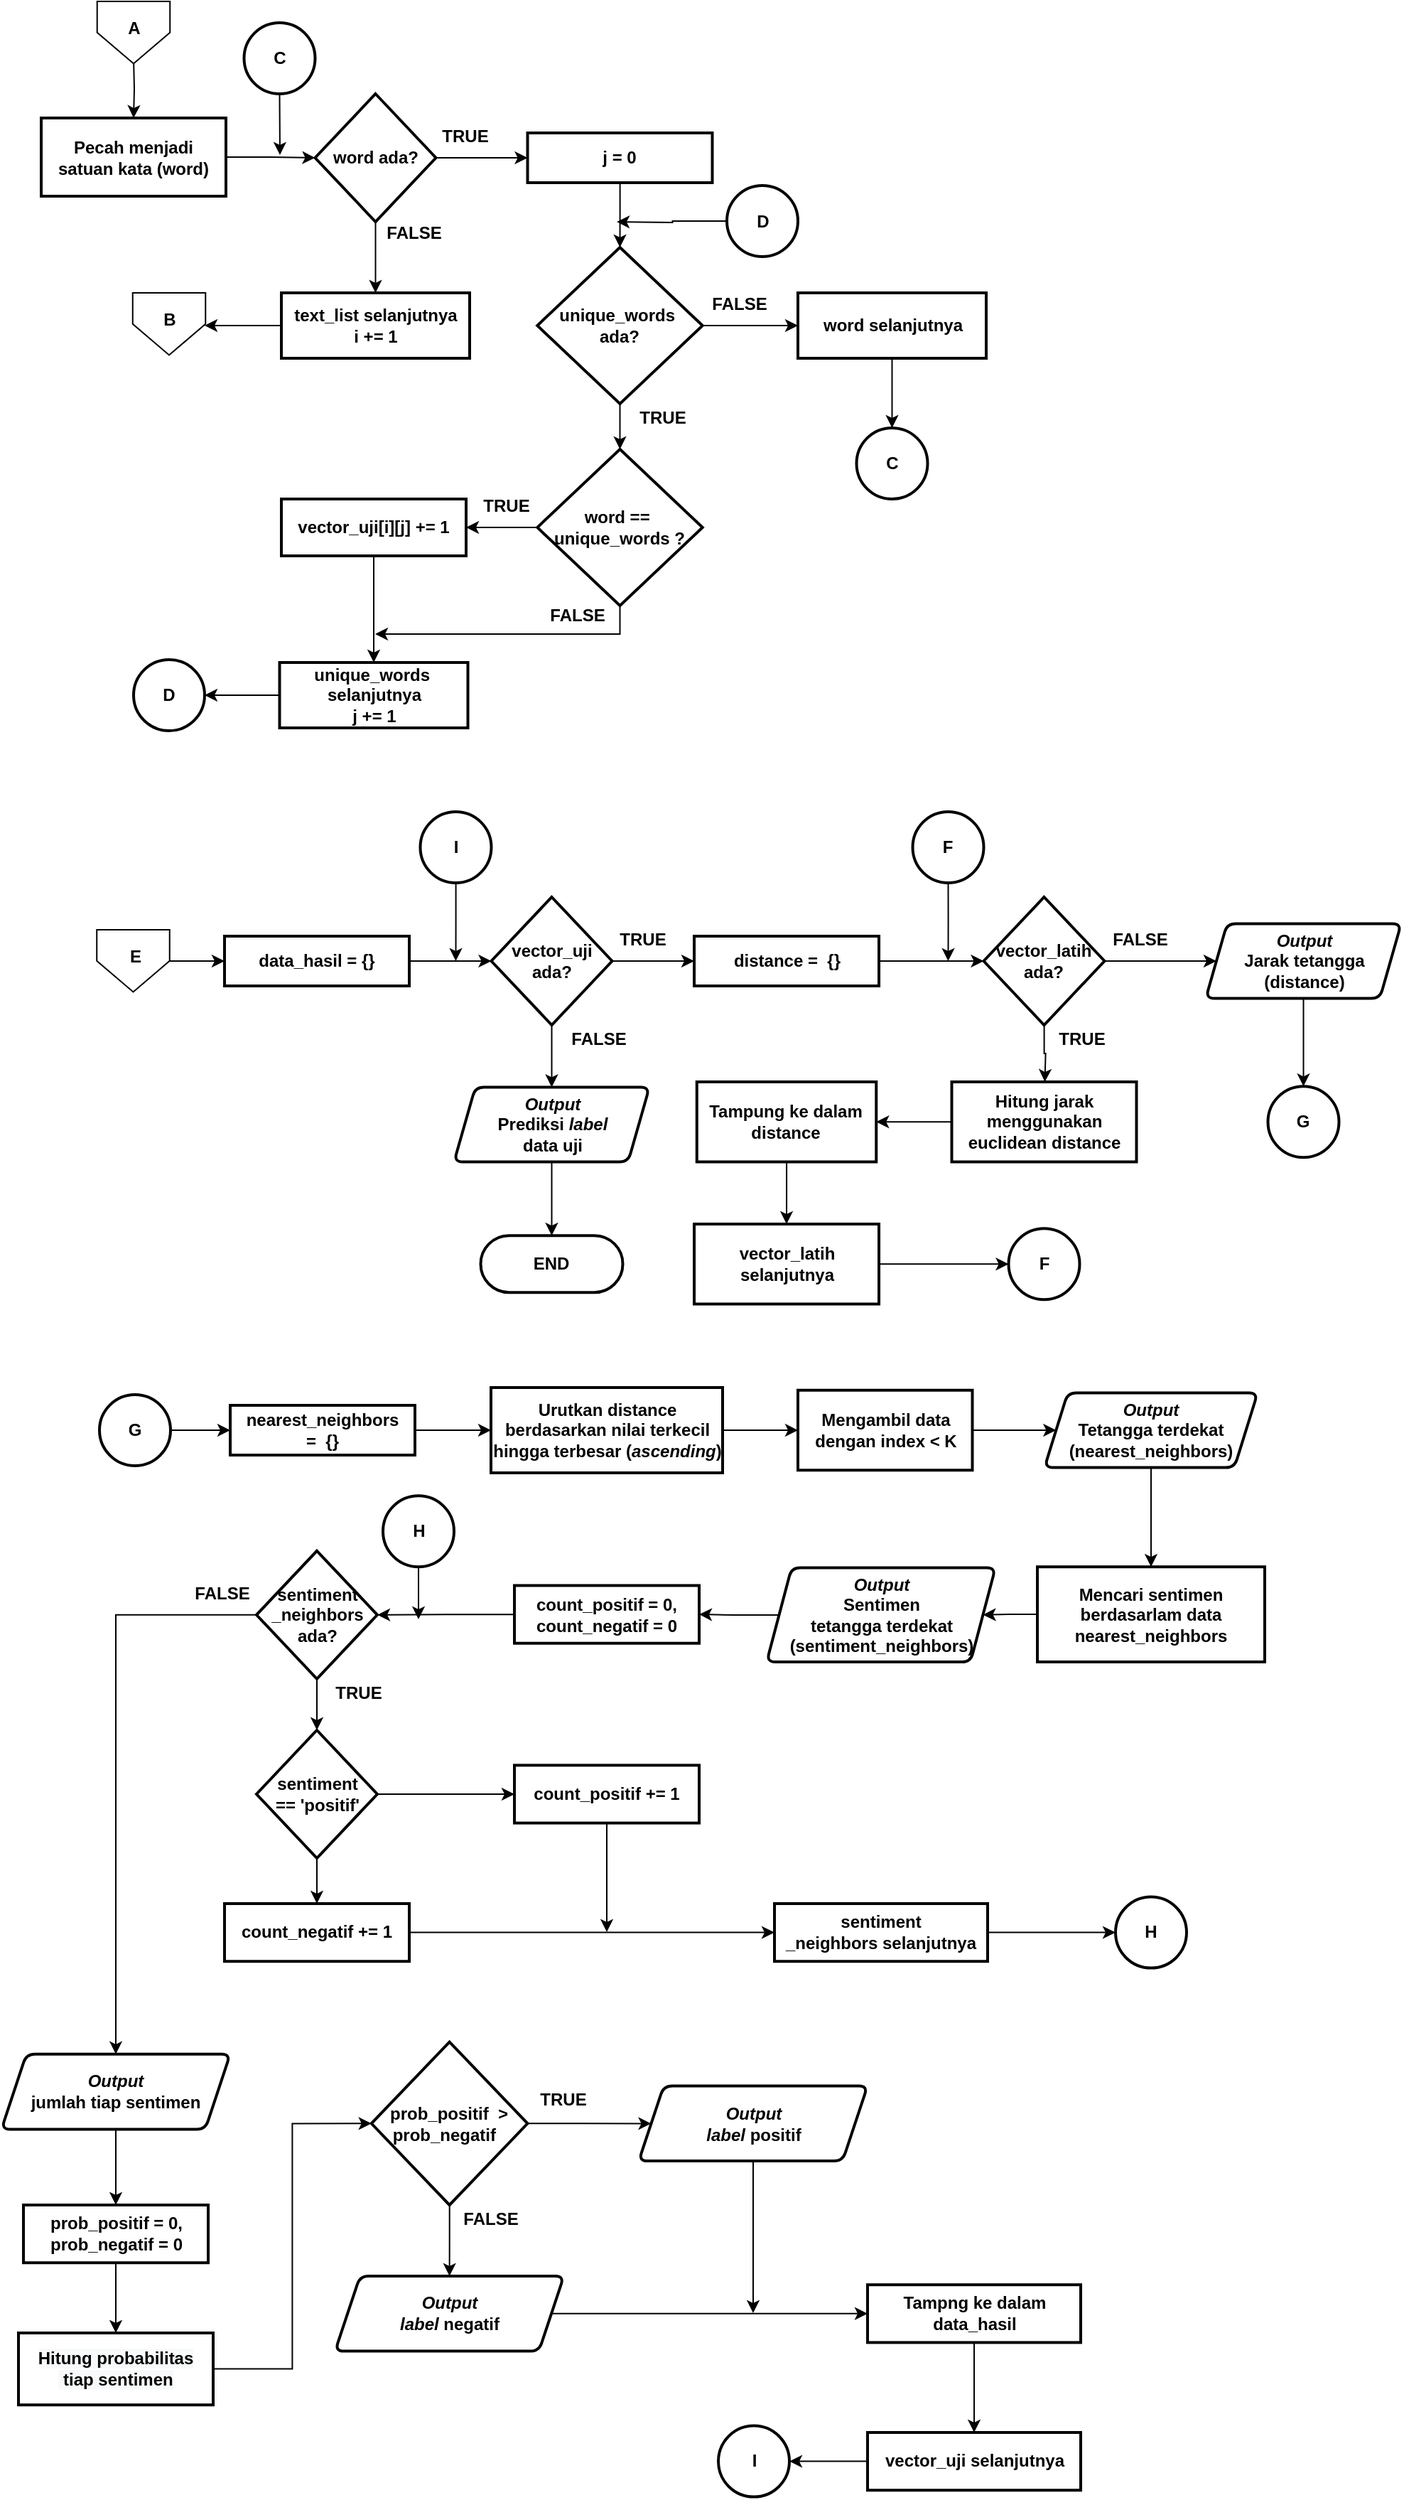<mxfile version="14.2.4" type="device"><diagram id="69oSUe1p_X5P3evOlQN-" name="Page-1"><mxGraphModel dx="1736" dy="850" grid="1" gridSize="10" guides="1" tooltips="1" connect="1" arrows="1" fold="1" page="1" pageScale="1" pageWidth="827" pageHeight="1169" math="0" shadow="0"><root><mxCell id="0"/><mxCell id="1" parent="0"/><mxCell id="b_2xHL0PTM65hNa142UU-18" style="edgeStyle=orthogonalEdgeStyle;rounded=0;orthogonalLoop=1;jettySize=auto;html=1;entryX=0;entryY=0.5;entryDx=0;entryDy=0;entryPerimeter=0;" edge="1" parent="1" source="b_2xHL0PTM65hNa142UU-19" target="b_2xHL0PTM65hNa142UU-22"><mxGeometry relative="1" as="geometry"/></mxCell><mxCell id="b_2xHL0PTM65hNa142UU-19" value="&lt;b&gt;Pecah menjadi &lt;br&gt;satuan kata (word)&lt;/b&gt;" style="rounded=1;whiteSpace=wrap;html=1;absoluteArcSize=1;arcSize=0;strokeWidth=2;" vertex="1" parent="1"><mxGeometry x="54" y="512" width="130" height="55" as="geometry"/></mxCell><mxCell id="b_2xHL0PTM65hNa142UU-20" style="edgeStyle=orthogonalEdgeStyle;rounded=0;orthogonalLoop=1;jettySize=auto;html=1;entryX=0.5;entryY=0;entryDx=0;entryDy=0;" edge="1" parent="1" source="b_2xHL0PTM65hNa142UU-22" target="b_2xHL0PTM65hNa142UU-36"><mxGeometry relative="1" as="geometry"/></mxCell><mxCell id="b_2xHL0PTM65hNa142UU-21" style="edgeStyle=orthogonalEdgeStyle;rounded=0;orthogonalLoop=1;jettySize=auto;html=1;entryX=0;entryY=0.5;entryDx=0;entryDy=0;" edge="1" parent="1" source="b_2xHL0PTM65hNa142UU-22" target="b_2xHL0PTM65hNa142UU-32"><mxGeometry relative="1" as="geometry"/></mxCell><mxCell id="b_2xHL0PTM65hNa142UU-22" value="word ada?" style="strokeWidth=2;html=1;shape=mxgraph.flowchart.decision;whiteSpace=wrap;fontStyle=1" vertex="1" parent="1"><mxGeometry x="246.75" y="495" width="85" height="90" as="geometry"/></mxCell><mxCell id="b_2xHL0PTM65hNa142UU-23" style="edgeStyle=orthogonalEdgeStyle;rounded=0;orthogonalLoop=1;jettySize=auto;html=1;entryX=0.5;entryY=0;entryDx=0;entryDy=0;entryPerimeter=0;" edge="1" parent="1" source="b_2xHL0PTM65hNa142UU-25" target="b_2xHL0PTM65hNa142UU-28"><mxGeometry relative="1" as="geometry"/></mxCell><mxCell id="b_2xHL0PTM65hNa142UU-24" style="edgeStyle=orthogonalEdgeStyle;rounded=0;orthogonalLoop=1;jettySize=auto;html=1;entryX=0;entryY=0.5;entryDx=0;entryDy=0;" edge="1" parent="1" source="b_2xHL0PTM65hNa142UU-25" target="b_2xHL0PTM65hNa142UU-41"><mxGeometry relative="1" as="geometry"/></mxCell><mxCell id="b_2xHL0PTM65hNa142UU-25" value="&lt;b&gt;unique_words&amp;nbsp;&lt;br&gt;&lt;/b&gt;ada?" style="strokeWidth=2;html=1;shape=mxgraph.flowchart.decision;whiteSpace=wrap;fontStyle=1" vertex="1" parent="1"><mxGeometry x="403.12" y="602.99" width="116.25" height="110.01" as="geometry"/></mxCell><mxCell id="b_2xHL0PTM65hNa142UU-26" style="edgeStyle=orthogonalEdgeStyle;rounded=0;orthogonalLoop=1;jettySize=auto;html=1;entryX=1;entryY=0.5;entryDx=0;entryDy=0;" edge="1" parent="1" source="b_2xHL0PTM65hNa142UU-28" target="b_2xHL0PTM65hNa142UU-30"><mxGeometry relative="1" as="geometry"><mxPoint x="356.5" y="800" as="targetPoint"/></mxGeometry></mxCell><mxCell id="b_2xHL0PTM65hNa142UU-27" style="edgeStyle=orthogonalEdgeStyle;rounded=0;orthogonalLoop=1;jettySize=auto;html=1;" edge="1" parent="1" source="b_2xHL0PTM65hNa142UU-28"><mxGeometry relative="1" as="geometry"><mxPoint x="289" y="875" as="targetPoint"/><Array as="points"><mxPoint x="461" y="875"/><mxPoint x="289" y="875"/></Array></mxGeometry></mxCell><mxCell id="b_2xHL0PTM65hNa142UU-28" value="word ==&amp;nbsp;&lt;br&gt;&lt;b&gt;unique_words ?&lt;/b&gt;" style="strokeWidth=2;html=1;shape=mxgraph.flowchart.decision;whiteSpace=wrap;fontStyle=1" vertex="1" parent="1"><mxGeometry x="403.13" y="745" width="116.25" height="110" as="geometry"/></mxCell><mxCell id="b_2xHL0PTM65hNa142UU-29" style="edgeStyle=orthogonalEdgeStyle;rounded=0;orthogonalLoop=1;jettySize=auto;html=1;entryX=0.5;entryY=0;entryDx=0;entryDy=0;" edge="1" parent="1" source="b_2xHL0PTM65hNa142UU-30" target="b_2xHL0PTM65hNa142UU-47"><mxGeometry relative="1" as="geometry"/></mxCell><mxCell id="b_2xHL0PTM65hNa142UU-30" value="&lt;span style=&quot;font-weight: 700&quot;&gt;vector_uji&lt;/span&gt;&lt;span style=&quot;font-size: 12px&quot;&gt;&lt;b&gt;[i][j] += 1&lt;/b&gt;&lt;/span&gt;" style="rounded=1;whiteSpace=wrap;html=1;absoluteArcSize=1;arcSize=0;strokeWidth=2;" vertex="1" parent="1"><mxGeometry x="223" y="780" width="130" height="39.99" as="geometry"/></mxCell><mxCell id="b_2xHL0PTM65hNa142UU-31" style="edgeStyle=orthogonalEdgeStyle;rounded=0;orthogonalLoop=1;jettySize=auto;html=1;entryX=0.5;entryY=0;entryDx=0;entryDy=0;entryPerimeter=0;" edge="1" parent="1" source="b_2xHL0PTM65hNa142UU-32" target="b_2xHL0PTM65hNa142UU-25"><mxGeometry relative="1" as="geometry"/></mxCell><mxCell id="b_2xHL0PTM65hNa142UU-32" value="&lt;b&gt;j = 0&lt;/b&gt;" style="rounded=1;whiteSpace=wrap;html=1;absoluteArcSize=1;arcSize=0;strokeWidth=2;" vertex="1" parent="1"><mxGeometry x="396.25" y="522.5" width="130" height="35" as="geometry"/></mxCell><mxCell id="b_2xHL0PTM65hNa142UU-33" value="TRUE" style="text;html=1;align=center;verticalAlign=middle;resizable=0;points=[];autosize=1;fontStyle=1" vertex="1" parent="1"><mxGeometry x="466" y="713" width="50" height="20" as="geometry"/></mxCell><mxCell id="b_2xHL0PTM65hNa142UU-34" value="TRUE" style="text;html=1;align=center;verticalAlign=middle;resizable=0;points=[];autosize=1;fontStyle=1" vertex="1" parent="1"><mxGeometry x="356.25" y="775" width="50" height="20" as="geometry"/></mxCell><mxCell id="b_2xHL0PTM65hNa142UU-35" style="edgeStyle=orthogonalEdgeStyle;rounded=0;orthogonalLoop=1;jettySize=auto;html=1;entryX=1;entryY=0.5;entryDx=0;entryDy=0;entryPerimeter=0;" edge="1" parent="1" source="b_2xHL0PTM65hNa142UU-36"><mxGeometry relative="1" as="geometry"><mxPoint x="169" y="658" as="targetPoint"/></mxGeometry></mxCell><mxCell id="b_2xHL0PTM65hNa142UU-36" value="&lt;b&gt;text_list&amp;nbsp;&lt;/b&gt;&lt;b&gt;selanjutnya&lt;br&gt;i += 1&lt;br&gt;&lt;/b&gt;" style="rounded=1;whiteSpace=wrap;html=1;absoluteArcSize=1;arcSize=0;strokeWidth=2;" vertex="1" parent="1"><mxGeometry x="223" y="635" width="132.5" height="46" as="geometry"/></mxCell><mxCell id="b_2xHL0PTM65hNa142UU-37" style="edgeStyle=orthogonalEdgeStyle;rounded=0;orthogonalLoop=1;jettySize=auto;html=1;entryX=0.5;entryY=0;entryDx=0;entryDy=0;" edge="1" parent="1" target="b_2xHL0PTM65hNa142UU-19"><mxGeometry relative="1" as="geometry"><mxPoint x="119" y="470" as="sourcePoint"/></mxGeometry></mxCell><mxCell id="b_2xHL0PTM65hNa142UU-38" value="TRUE" style="text;html=1;align=center;verticalAlign=middle;resizable=0;points=[];autosize=1;fontStyle=1" vertex="1" parent="1"><mxGeometry x="326.5" y="515" width="50" height="20" as="geometry"/></mxCell><mxCell id="b_2xHL0PTM65hNa142UU-39" value="FALSE" style="text;html=1;align=center;verticalAlign=middle;resizable=0;points=[];autosize=1;fontStyle=1" vertex="1" parent="1"><mxGeometry x="290.5" y="582.99" width="50" height="20" as="geometry"/></mxCell><mxCell id="b_2xHL0PTM65hNa142UU-40" style="edgeStyle=orthogonalEdgeStyle;rounded=0;orthogonalLoop=1;jettySize=auto;html=1;entryX=0.5;entryY=0;entryDx=0;entryDy=0;entryPerimeter=0;" edge="1" parent="1" source="b_2xHL0PTM65hNa142UU-41" target="b_2xHL0PTM65hNa142UU-43"><mxGeometry relative="1" as="geometry"/></mxCell><mxCell id="b_2xHL0PTM65hNa142UU-41" value="&lt;b&gt;word&amp;nbsp;&lt;/b&gt;&lt;b&gt;selanjutnya&lt;br&gt;&lt;/b&gt;" style="rounded=1;whiteSpace=wrap;html=1;absoluteArcSize=1;arcSize=0;strokeWidth=2;" vertex="1" parent="1"><mxGeometry x="586.5" y="635" width="132.5" height="46" as="geometry"/></mxCell><mxCell id="b_2xHL0PTM65hNa142UU-42" value="FALSE" style="text;html=1;align=center;verticalAlign=middle;resizable=0;points=[];autosize=1;fontStyle=1" vertex="1" parent="1"><mxGeometry x="520.38" y="633" width="50" height="20" as="geometry"/></mxCell><mxCell id="b_2xHL0PTM65hNa142UU-43" value="C" style="strokeWidth=2;html=1;shape=mxgraph.flowchart.start_2;whiteSpace=wrap;fontStyle=1" vertex="1" parent="1"><mxGeometry x="627.75" y="730" width="50" height="50" as="geometry"/></mxCell><mxCell id="b_2xHL0PTM65hNa142UU-44" style="edgeStyle=orthogonalEdgeStyle;rounded=0;orthogonalLoop=1;jettySize=auto;html=1;exitX=0.5;exitY=1;exitDx=0;exitDy=0;exitPerimeter=0;" edge="1" parent="1"><mxGeometry relative="1" as="geometry"><mxPoint x="222" y="538" as="targetPoint"/><mxPoint x="221.75" y="495" as="sourcePoint"/><Array as="points"><mxPoint x="222" y="505"/><mxPoint x="222" y="505"/></Array></mxGeometry></mxCell><mxCell id="b_2xHL0PTM65hNa142UU-45" value="C" style="strokeWidth=2;html=1;shape=mxgraph.flowchart.start_2;whiteSpace=wrap;fontStyle=1" vertex="1" parent="1"><mxGeometry x="196.75" y="445" width="50" height="50" as="geometry"/></mxCell><mxCell id="b_2xHL0PTM65hNa142UU-46" style="edgeStyle=orthogonalEdgeStyle;rounded=0;orthogonalLoop=1;jettySize=auto;html=1;entryX=1;entryY=0.5;entryDx=0;entryDy=0;entryPerimeter=0;" edge="1" parent="1" source="b_2xHL0PTM65hNa142UU-47" target="b_2xHL0PTM65hNa142UU-48"><mxGeometry relative="1" as="geometry"/></mxCell><mxCell id="b_2xHL0PTM65hNa142UU-47" value="&lt;b&gt;unique_words&amp;nbsp;&lt;br&gt;&lt;/b&gt;&lt;b&gt;selanjutnya&lt;br&gt;j += 1&lt;br&gt;&lt;/b&gt;" style="rounded=1;whiteSpace=wrap;html=1;absoluteArcSize=1;arcSize=0;strokeWidth=2;" vertex="1" parent="1"><mxGeometry x="221.75" y="895" width="132.5" height="46" as="geometry"/></mxCell><mxCell id="b_2xHL0PTM65hNa142UU-48" value="D" style="strokeWidth=2;html=1;shape=mxgraph.flowchart.start_2;whiteSpace=wrap;fontStyle=1" vertex="1" parent="1"><mxGeometry x="119" y="893" width="50" height="50" as="geometry"/></mxCell><mxCell id="b_2xHL0PTM65hNa142UU-49" style="edgeStyle=orthogonalEdgeStyle;rounded=0;orthogonalLoop=1;jettySize=auto;html=1;" edge="1" parent="1" source="b_2xHL0PTM65hNa142UU-50"><mxGeometry relative="1" as="geometry"><mxPoint x="459" y="585" as="targetPoint"/></mxGeometry></mxCell><mxCell id="b_2xHL0PTM65hNa142UU-50" value="D" style="strokeWidth=2;html=1;shape=mxgraph.flowchart.start_2;whiteSpace=wrap;fontStyle=1" vertex="1" parent="1"><mxGeometry x="536.5" y="559.5" width="50" height="50" as="geometry"/></mxCell><mxCell id="b_2xHL0PTM65hNa142UU-51" value="FALSE" style="text;html=1;align=center;verticalAlign=middle;resizable=0;points=[];autosize=1;fontStyle=1" vertex="1" parent="1"><mxGeometry x="406.25" y="852" width="50" height="20" as="geometry"/></mxCell><mxCell id="b_2xHL0PTM65hNa142UU-52" style="edgeStyle=orthogonalEdgeStyle;rounded=0;orthogonalLoop=1;jettySize=auto;html=1;entryX=0;entryY=0.5;entryDx=0;entryDy=0;" edge="1" parent="1" target="b_2xHL0PTM65hNa142UU-128"><mxGeometry relative="1" as="geometry"><mxPoint x="144" y="1105" as="sourcePoint"/></mxGeometry></mxCell><mxCell id="b_2xHL0PTM65hNa142UU-53" style="edgeStyle=orthogonalEdgeStyle;rounded=0;orthogonalLoop=1;jettySize=auto;html=1;entryX=0;entryY=0.5;entryDx=0;entryDy=0;" edge="1" parent="1" source="b_2xHL0PTM65hNa142UU-54" target="b_2xHL0PTM65hNa142UU-61"><mxGeometry relative="1" as="geometry"/></mxCell><mxCell id="b_2xHL0PTM65hNa142UU-54" value="&lt;span&gt;vector_uji ada?&lt;/span&gt;" style="strokeWidth=2;html=1;shape=mxgraph.flowchart.decision;whiteSpace=wrap;fontStyle=1" vertex="1" parent="1"><mxGeometry x="370.75" y="1060" width="85" height="90" as="geometry"/></mxCell><mxCell id="b_2xHL0PTM65hNa142UU-55" style="edgeStyle=orthogonalEdgeStyle;rounded=0;orthogonalLoop=1;jettySize=auto;html=1;" edge="1" parent="1" source="b_2xHL0PTM65hNa142UU-57"><mxGeometry relative="1" as="geometry"><mxPoint x="760.25" y="1190" as="targetPoint"/></mxGeometry></mxCell><mxCell id="b_2xHL0PTM65hNa142UU-56" style="edgeStyle=orthogonalEdgeStyle;rounded=0;orthogonalLoop=1;jettySize=auto;html=1;entryX=0;entryY=0.5;entryDx=0;entryDy=0;" edge="1" parent="1" source="b_2xHL0PTM65hNa142UU-57" target="b_2xHL0PTM65hNa142UU-79"><mxGeometry relative="1" as="geometry"/></mxCell><mxCell id="b_2xHL0PTM65hNa142UU-57" value="&lt;span&gt;vector_latih ada?&lt;/span&gt;" style="strokeWidth=2;html=1;shape=mxgraph.flowchart.decision;whiteSpace=wrap;fontStyle=1" vertex="1" parent="1"><mxGeometry x="717.25" y="1060" width="85" height="90" as="geometry"/></mxCell><mxCell id="b_2xHL0PTM65hNa142UU-58" style="edgeStyle=orthogonalEdgeStyle;rounded=0;orthogonalLoop=1;jettySize=auto;html=1;entryX=1;entryY=0.5;entryDx=0;entryDy=0;" edge="1" parent="1" source="b_2xHL0PTM65hNa142UU-59" target="b_2xHL0PTM65hNa142UU-63"><mxGeometry relative="1" as="geometry"/></mxCell><mxCell id="b_2xHL0PTM65hNa142UU-59" value="&lt;span&gt;Hitung jarak menggunakan euclidean distance&lt;/span&gt;" style="rounded=1;whiteSpace=wrap;html=1;absoluteArcSize=1;arcSize=0;strokeWidth=2;fontStyle=1" vertex="1" parent="1"><mxGeometry x="694.75" y="1190.0" width="130" height="56.25" as="geometry"/></mxCell><mxCell id="b_2xHL0PTM65hNa142UU-60" style="edgeStyle=orthogonalEdgeStyle;rounded=0;orthogonalLoop=1;jettySize=auto;html=1;entryX=0;entryY=0.5;entryDx=0;entryDy=0;entryPerimeter=0;" edge="1" parent="1" source="b_2xHL0PTM65hNa142UU-61" target="b_2xHL0PTM65hNa142UU-57"><mxGeometry relative="1" as="geometry"/></mxCell><mxCell id="b_2xHL0PTM65hNa142UU-61" value="&lt;span&gt;distance =&amp;nbsp; {}&lt;/span&gt;" style="rounded=1;whiteSpace=wrap;html=1;absoluteArcSize=1;arcSize=0;strokeWidth=2;fontStyle=1" vertex="1" parent="1"><mxGeometry x="513.51" y="1087.5" width="130" height="35" as="geometry"/></mxCell><mxCell id="b_2xHL0PTM65hNa142UU-62" style="edgeStyle=orthogonalEdgeStyle;rounded=0;orthogonalLoop=1;jettySize=auto;html=1;entryX=0.5;entryY=0;entryDx=0;entryDy=0;" edge="1" parent="1" source="b_2xHL0PTM65hNa142UU-63" target="b_2xHL0PTM65hNa142UU-65"><mxGeometry relative="1" as="geometry"/></mxCell><mxCell id="b_2xHL0PTM65hNa142UU-63" value="&lt;span&gt;Tampung ke dalam distance&lt;/span&gt;" style="rounded=1;whiteSpace=wrap;html=1;absoluteArcSize=1;arcSize=0;strokeWidth=2;fontStyle=1" vertex="1" parent="1"><mxGeometry x="515.38" y="1190" width="126.25" height="56.25" as="geometry"/></mxCell><mxCell id="b_2xHL0PTM65hNa142UU-64" style="edgeStyle=orthogonalEdgeStyle;rounded=0;orthogonalLoop=1;jettySize=auto;html=1;entryX=0;entryY=0.5;entryDx=0;entryDy=0;entryPerimeter=0;" edge="1" parent="1" source="b_2xHL0PTM65hNa142UU-65" target="b_2xHL0PTM65hNa142UU-66"><mxGeometry relative="1" as="geometry"/></mxCell><mxCell id="b_2xHL0PTM65hNa142UU-65" value="vector_latih selanjutnya" style="rounded=1;whiteSpace=wrap;html=1;absoluteArcSize=1;arcSize=0;strokeWidth=2;fontStyle=1" vertex="1" parent="1"><mxGeometry x="513.51" y="1290" width="130" height="56.25" as="geometry"/></mxCell><mxCell id="b_2xHL0PTM65hNa142UU-66" value="F" style="strokeWidth=2;html=1;shape=mxgraph.flowchart.start_2;whiteSpace=wrap;fontStyle=1" vertex="1" parent="1"><mxGeometry x="734.75" y="1293.12" width="50" height="50" as="geometry"/></mxCell><mxCell id="b_2xHL0PTM65hNa142UU-67" style="edgeStyle=orthogonalEdgeStyle;rounded=0;orthogonalLoop=1;jettySize=auto;html=1;exitX=0.5;exitY=1;exitDx=0;exitDy=0;exitPerimeter=0;" edge="1" parent="1" source="b_2xHL0PTM65hNa142UU-68"><mxGeometry relative="1" as="geometry"><mxPoint x="692.25" y="1105" as="targetPoint"/><mxPoint x="692.25" y="1055" as="sourcePoint"/></mxGeometry></mxCell><mxCell id="b_2xHL0PTM65hNa142UU-68" value="F" style="strokeWidth=2;html=1;shape=mxgraph.flowchart.start_2;whiteSpace=wrap;fontStyle=1" vertex="1" parent="1"><mxGeometry x="667.25" y="1000" width="50" height="50" as="geometry"/></mxCell><mxCell id="b_2xHL0PTM65hNa142UU-69" value="FALSE" style="text;html=1;align=center;verticalAlign=middle;resizable=0;points=[];autosize=1;fontStyle=1" vertex="1" parent="1"><mxGeometry x="802.25" y="1080" width="50" height="20" as="geometry"/></mxCell><mxCell id="b_2xHL0PTM65hNa142UU-70" value="TRUE" style="text;html=1;align=center;verticalAlign=middle;resizable=0;points=[];autosize=1;fontStyle=1" vertex="1" parent="1"><mxGeometry x="761.25" y="1150" width="50" height="20" as="geometry"/></mxCell><mxCell id="b_2xHL0PTM65hNa142UU-71" style="edgeStyle=orthogonalEdgeStyle;rounded=0;orthogonalLoop=1;jettySize=auto;html=1;" edge="1" parent="1" source="b_2xHL0PTM65hNa142UU-133"><mxGeometry relative="1" as="geometry"><mxPoint x="345.75" y="1105" as="targetPoint"/><mxPoint x="345.75" y="1050" as="sourcePoint"/></mxGeometry></mxCell><mxCell id="b_2xHL0PTM65hNa142UU-72" value="TRUE" style="text;html=1;align=center;verticalAlign=middle;resizable=0;points=[];autosize=1;fontStyle=1" vertex="1" parent="1"><mxGeometry x="451.75" y="1080" width="50" height="20" as="geometry"/></mxCell><mxCell id="b_2xHL0PTM65hNa142UU-73" value="FALSE" style="text;html=1;align=center;verticalAlign=middle;resizable=0;points=[];autosize=1;fontStyle=1" vertex="1" parent="1"><mxGeometry x="421.25" y="1150" width="50" height="20" as="geometry"/></mxCell><mxCell id="b_2xHL0PTM65hNa142UU-74" style="edgeStyle=orthogonalEdgeStyle;rounded=0;orthogonalLoop=1;jettySize=auto;html=1;entryX=0.5;entryY=0;entryDx=0;entryDy=0;exitX=0.5;exitY=1;exitDx=0;exitDy=0;exitPerimeter=0;" edge="1" parent="1" source="b_2xHL0PTM65hNa142UU-54" target="b_2xHL0PTM65hNa142UU-76"><mxGeometry relative="1" as="geometry"><mxPoint x="413.25" y="1150.0" as="sourcePoint"/><mxPoint x="413.25" y="1196.25" as="targetPoint"/></mxGeometry></mxCell><mxCell id="b_2xHL0PTM65hNa142UU-75" style="edgeStyle=orthogonalEdgeStyle;rounded=0;orthogonalLoop=1;jettySize=auto;html=1;entryX=0.5;entryY=0;entryDx=0;entryDy=0;" edge="1" parent="1" source="b_2xHL0PTM65hNa142UU-76" target="b_2xHL0PTM65hNa142UU-77"><mxGeometry relative="1" as="geometry"/></mxCell><mxCell id="b_2xHL0PTM65hNa142UU-76" value="&lt;i&gt;Output&lt;/i&gt;&lt;br&gt;Prediksi &lt;i&gt;label &lt;br&gt;&lt;/i&gt;data uji" style="shape=parallelogram;html=1;strokeWidth=2;perimeter=parallelogramPerimeter;whiteSpace=wrap;rounded=1;arcSize=12;size=0.109;fontStyle=1" vertex="1" parent="1"><mxGeometry x="344.5" y="1193.75" width="137.5" height="52.5" as="geometry"/></mxCell><mxCell id="b_2xHL0PTM65hNa142UU-77" value="&lt;b&gt;END&lt;/b&gt;" style="rounded=1;whiteSpace=wrap;html=1;absoluteArcSize=1;arcSize=55;strokeWidth=2;" vertex="1" parent="1"><mxGeometry x="363.25" y="1298.12" width="100" height="40" as="geometry"/></mxCell><mxCell id="b_2xHL0PTM65hNa142UU-78" style="edgeStyle=orthogonalEdgeStyle;rounded=0;orthogonalLoop=1;jettySize=auto;html=1;entryX=0.5;entryY=0;entryDx=0;entryDy=0;entryPerimeter=0;" edge="1" parent="1" source="b_2xHL0PTM65hNa142UU-79" target="b_2xHL0PTM65hNa142UU-80"><mxGeometry relative="1" as="geometry"/></mxCell><mxCell id="b_2xHL0PTM65hNa142UU-79" value="&lt;i&gt;Output&lt;/i&gt;&lt;br&gt;Jarak tetangga&lt;br&gt;(distance)" style="shape=parallelogram;html=1;strokeWidth=2;perimeter=parallelogramPerimeter;whiteSpace=wrap;rounded=1;arcSize=12;size=0.109;fontStyle=1" vertex="1" parent="1"><mxGeometry x="873.5" y="1078.75" width="137.5" height="52.5" as="geometry"/></mxCell><mxCell id="b_2xHL0PTM65hNa142UU-80" value="G" style="strokeWidth=2;html=1;shape=mxgraph.flowchart.start_2;whiteSpace=wrap;fontStyle=1" vertex="1" parent="1"><mxGeometry x="917.25" y="1193.13" width="50" height="50" as="geometry"/></mxCell><mxCell id="b_2xHL0PTM65hNa142UU-81" style="edgeStyle=orthogonalEdgeStyle;rounded=0;orthogonalLoop=1;jettySize=auto;html=1;entryX=0;entryY=0.5;entryDx=0;entryDy=0;" edge="1" parent="1" source="b_2xHL0PTM65hNa142UU-82" target="b_2xHL0PTM65hNa142UU-90"><mxGeometry relative="1" as="geometry"/></mxCell><mxCell id="b_2xHL0PTM65hNa142UU-82" value="G" style="strokeWidth=2;html=1;shape=mxgraph.flowchart.start_2;whiteSpace=wrap;fontStyle=1" vertex="1" parent="1"><mxGeometry x="95" y="1410" width="50" height="50" as="geometry"/></mxCell><mxCell id="b_2xHL0PTM65hNa142UU-83" style="edgeStyle=orthogonalEdgeStyle;rounded=0;orthogonalLoop=1;jettySize=auto;html=1;entryX=0;entryY=0.5;entryDx=0;entryDy=0;" edge="1" parent="1" source="b_2xHL0PTM65hNa142UU-84" target="b_2xHL0PTM65hNa142UU-86"><mxGeometry relative="1" as="geometry"/></mxCell><mxCell id="b_2xHL0PTM65hNa142UU-84" value="Urutkan distance berdasarkan nilai terkecil hingga terbesar (&lt;i&gt;ascending&lt;/i&gt;)" style="rounded=1;whiteSpace=wrap;html=1;absoluteArcSize=1;arcSize=0;strokeWidth=2;fontStyle=1" vertex="1" parent="1"><mxGeometry x="370.5" y="1405" width="163" height="60" as="geometry"/></mxCell><mxCell id="b_2xHL0PTM65hNa142UU-85" style="edgeStyle=orthogonalEdgeStyle;rounded=0;orthogonalLoop=1;jettySize=auto;html=1;entryX=0;entryY=0.5;entryDx=0;entryDy=0;" edge="1" parent="1" source="b_2xHL0PTM65hNa142UU-86" target="b_2xHL0PTM65hNa142UU-88"><mxGeometry relative="1" as="geometry"/></mxCell><mxCell id="b_2xHL0PTM65hNa142UU-86" value="&lt;span&gt;Mengambil data dengan index &amp;lt; K&lt;/span&gt;" style="rounded=1;whiteSpace=wrap;html=1;absoluteArcSize=1;arcSize=0;strokeWidth=2;fontStyle=1" vertex="1" parent="1"><mxGeometry x="586.5" y="1406.88" width="122.75" height="56.25" as="geometry"/></mxCell><mxCell id="b_2xHL0PTM65hNa142UU-87" style="edgeStyle=orthogonalEdgeStyle;rounded=0;orthogonalLoop=1;jettySize=auto;html=1;entryX=0.5;entryY=0;entryDx=0;entryDy=0;" edge="1" parent="1" source="b_2xHL0PTM65hNa142UU-88" target="b_2xHL0PTM65hNa142UU-92"><mxGeometry relative="1" as="geometry"/></mxCell><mxCell id="b_2xHL0PTM65hNa142UU-88" value="&lt;i&gt;Output&lt;/i&gt;&lt;br&gt;Tetangga terdekat&lt;br&gt;(nearest_neighbors)" style="shape=parallelogram;html=1;strokeWidth=2;perimeter=parallelogramPerimeter;whiteSpace=wrap;rounded=1;arcSize=12;size=0.109;fontStyle=1" vertex="1" parent="1"><mxGeometry x="760" y="1408.76" width="150" height="52.5" as="geometry"/></mxCell><mxCell id="b_2xHL0PTM65hNa142UU-89" style="edgeStyle=orthogonalEdgeStyle;rounded=0;orthogonalLoop=1;jettySize=auto;html=1;entryX=0;entryY=0.5;entryDx=0;entryDy=0;" edge="1" parent="1" source="b_2xHL0PTM65hNa142UU-90" target="b_2xHL0PTM65hNa142UU-84"><mxGeometry relative="1" as="geometry"/></mxCell><mxCell id="b_2xHL0PTM65hNa142UU-90" value="nearest_neighbors&lt;br&gt;&lt;span&gt;=&amp;nbsp; {}&lt;/span&gt;" style="rounded=1;whiteSpace=wrap;html=1;absoluteArcSize=1;arcSize=0;strokeWidth=2;fontStyle=1" vertex="1" parent="1"><mxGeometry x="187" y="1417.5" width="130" height="35" as="geometry"/></mxCell><mxCell id="b_2xHL0PTM65hNa142UU-91" style="edgeStyle=orthogonalEdgeStyle;rounded=0;orthogonalLoop=1;jettySize=auto;html=1;entryX=1;entryY=0.5;entryDx=0;entryDy=0;" edge="1" parent="1" source="b_2xHL0PTM65hNa142UU-92" target="b_2xHL0PTM65hNa142UU-94"><mxGeometry relative="1" as="geometry"/></mxCell><mxCell id="b_2xHL0PTM65hNa142UU-92" value="Mencari sentimen&lt;br&gt;berdasarlam data nearest_neighbors" style="rounded=1;whiteSpace=wrap;html=1;absoluteArcSize=1;arcSize=0;strokeWidth=2;fontStyle=1" vertex="1" parent="1"><mxGeometry x="755" y="1531.12" width="160" height="66.88" as="geometry"/></mxCell><mxCell id="b_2xHL0PTM65hNa142UU-93" style="edgeStyle=orthogonalEdgeStyle;rounded=0;orthogonalLoop=1;jettySize=auto;html=1;entryX=1;entryY=0.5;entryDx=0;entryDy=0;" edge="1" parent="1" source="b_2xHL0PTM65hNa142UU-94" target="b_2xHL0PTM65hNa142UU-96"><mxGeometry relative="1" as="geometry"/></mxCell><mxCell id="b_2xHL0PTM65hNa142UU-94" value="&lt;i&gt;Output&lt;/i&gt;&lt;br&gt;Sentimen &lt;br&gt;tetangga terdekat&lt;br&gt;(sentiment_neighbors)" style="shape=parallelogram;html=1;strokeWidth=2;perimeter=parallelogramPerimeter;whiteSpace=wrap;rounded=1;arcSize=12;size=0.109;fontStyle=1" vertex="1" parent="1"><mxGeometry x="564.5" y="1531.75" width="161" height="66.25" as="geometry"/></mxCell><mxCell id="b_2xHL0PTM65hNa142UU-95" style="edgeStyle=orthogonalEdgeStyle;rounded=0;orthogonalLoop=1;jettySize=auto;html=1;" edge="1" parent="1" source="b_2xHL0PTM65hNa142UU-96" target="b_2xHL0PTM65hNa142UU-99"><mxGeometry relative="1" as="geometry"/></mxCell><mxCell id="b_2xHL0PTM65hNa142UU-96" value="count_positif = 0,&lt;br&gt;&lt;span style=&quot;font-size: 12px&quot;&gt;count_negatif = 0&lt;/span&gt;" style="rounded=1;whiteSpace=wrap;html=1;absoluteArcSize=1;arcSize=0;strokeWidth=2;fontStyle=1" vertex="1" parent="1"><mxGeometry x="387" y="1544.25" width="130" height="40.62" as="geometry"/></mxCell><mxCell id="b_2xHL0PTM65hNa142UU-97" style="edgeStyle=orthogonalEdgeStyle;rounded=0;orthogonalLoop=1;jettySize=auto;html=1;entryX=0.5;entryY=0;entryDx=0;entryDy=0;entryPerimeter=0;" edge="1" parent="1" source="b_2xHL0PTM65hNa142UU-99" target="b_2xHL0PTM65hNa142UU-102"><mxGeometry relative="1" as="geometry"/></mxCell><mxCell id="b_2xHL0PTM65hNa142UU-98" style="edgeStyle=orthogonalEdgeStyle;rounded=0;orthogonalLoop=1;jettySize=auto;html=1;entryX=0.5;entryY=0;entryDx=0;entryDy=0;" edge="1" parent="1" source="b_2xHL0PTM65hNa142UU-99" target="b_2xHL0PTM65hNa142UU-117"><mxGeometry relative="1" as="geometry"/></mxCell><mxCell id="b_2xHL0PTM65hNa142UU-99" value="&lt;span style=&quot;font-size: 12px&quot;&gt;sentiment&lt;br&gt;_neighbors&lt;br&gt;&lt;/span&gt;ada?" style="strokeWidth=2;html=1;shape=mxgraph.flowchart.decision;whiteSpace=wrap;fontStyle=1" vertex="1" parent="1"><mxGeometry x="205.5" y="1519.88" width="85" height="90" as="geometry"/></mxCell><mxCell id="b_2xHL0PTM65hNa142UU-100" style="edgeStyle=orthogonalEdgeStyle;rounded=0;orthogonalLoop=1;jettySize=auto;html=1;entryX=0;entryY=0.5;entryDx=0;entryDy=0;" edge="1" parent="1" source="b_2xHL0PTM65hNa142UU-102" target="b_2xHL0PTM65hNa142UU-104"><mxGeometry relative="1" as="geometry"/></mxCell><mxCell id="b_2xHL0PTM65hNa142UU-101" style="edgeStyle=orthogonalEdgeStyle;rounded=0;orthogonalLoop=1;jettySize=auto;html=1;entryX=0.5;entryY=0;entryDx=0;entryDy=0;" edge="1" parent="1" source="b_2xHL0PTM65hNa142UU-102" target="b_2xHL0PTM65hNa142UU-106"><mxGeometry relative="1" as="geometry"/></mxCell><mxCell id="b_2xHL0PTM65hNa142UU-102" value="&lt;span style=&quot;font-size: 12px&quot;&gt;sentiment&lt;br&gt;== 'positif'&lt;br&gt;&lt;/span&gt;" style="strokeWidth=2;html=1;shape=mxgraph.flowchart.decision;whiteSpace=wrap;fontStyle=1" vertex="1" parent="1"><mxGeometry x="205.5" y="1646" width="85" height="90" as="geometry"/></mxCell><mxCell id="b_2xHL0PTM65hNa142UU-103" style="edgeStyle=orthogonalEdgeStyle;rounded=0;orthogonalLoop=1;jettySize=auto;html=1;" edge="1" parent="1" source="b_2xHL0PTM65hNa142UU-104"><mxGeometry relative="1" as="geometry"><mxPoint x="452" y="1788" as="targetPoint"/></mxGeometry></mxCell><mxCell id="b_2xHL0PTM65hNa142UU-104" value="count_positif += 1" style="rounded=1;whiteSpace=wrap;html=1;absoluteArcSize=1;arcSize=0;strokeWidth=2;fontStyle=1" vertex="1" parent="1"><mxGeometry x="387" y="1670.69" width="130" height="40.62" as="geometry"/></mxCell><mxCell id="b_2xHL0PTM65hNa142UU-105" style="edgeStyle=orthogonalEdgeStyle;rounded=0;orthogonalLoop=1;jettySize=auto;html=1;entryX=0;entryY=0.5;entryDx=0;entryDy=0;" edge="1" parent="1" source="b_2xHL0PTM65hNa142UU-106" target="b_2xHL0PTM65hNa142UU-108"><mxGeometry relative="1" as="geometry"><mxPoint x="560" y="1788.31" as="targetPoint"/></mxGeometry></mxCell><mxCell id="b_2xHL0PTM65hNa142UU-106" value="count_negatif += 1" style="rounded=1;whiteSpace=wrap;html=1;absoluteArcSize=1;arcSize=0;strokeWidth=2;fontStyle=1" vertex="1" parent="1"><mxGeometry x="183" y="1768" width="130" height="40.62" as="geometry"/></mxCell><mxCell id="b_2xHL0PTM65hNa142UU-107" style="edgeStyle=orthogonalEdgeStyle;rounded=0;orthogonalLoop=1;jettySize=auto;html=1;entryX=0;entryY=0.5;entryDx=0;entryDy=0;entryPerimeter=0;" edge="1" parent="1" source="b_2xHL0PTM65hNa142UU-108" target="b_2xHL0PTM65hNa142UU-109"><mxGeometry relative="1" as="geometry"/></mxCell><mxCell id="b_2xHL0PTM65hNa142UU-108" value="sentiment&lt;br&gt;_neighbors selanjutnya" style="rounded=1;whiteSpace=wrap;html=1;absoluteArcSize=1;arcSize=0;strokeWidth=2;fontStyle=1" vertex="1" parent="1"><mxGeometry x="570" y="1768" width="150" height="40.62" as="geometry"/></mxCell><mxCell id="b_2xHL0PTM65hNa142UU-109" value="H" style="strokeWidth=2;html=1;shape=mxgraph.flowchart.start_2;whiteSpace=wrap;fontStyle=1" vertex="1" parent="1"><mxGeometry x="810" y="1763.31" width="50" height="50" as="geometry"/></mxCell><mxCell id="b_2xHL0PTM65hNa142UU-110" style="edgeStyle=orthogonalEdgeStyle;rounded=0;orthogonalLoop=1;jettySize=auto;html=1;" edge="1" parent="1" source="b_2xHL0PTM65hNa142UU-111"><mxGeometry relative="1" as="geometry"><mxPoint x="319.5" y="1568" as="targetPoint"/></mxGeometry></mxCell><mxCell id="b_2xHL0PTM65hNa142UU-111" value="H" style="strokeWidth=2;html=1;shape=mxgraph.flowchart.start_2;whiteSpace=wrap;fontStyle=1" vertex="1" parent="1"><mxGeometry x="294.5" y="1481.12" width="50" height="50" as="geometry"/></mxCell><mxCell id="b_2xHL0PTM65hNa142UU-112" style="edgeStyle=orthogonalEdgeStyle;rounded=0;orthogonalLoop=1;jettySize=auto;html=1;" edge="1" parent="1" source="b_2xHL0PTM65hNa142UU-113" target="b_2xHL0PTM65hNa142UU-115"><mxGeometry relative="1" as="geometry"/></mxCell><mxCell id="b_2xHL0PTM65hNa142UU-113" value="prob_positif = 0,&lt;br&gt;&lt;span style=&quot;font-size: 12px&quot;&gt;prob_negatif = 0&lt;/span&gt;" style="rounded=1;whiteSpace=wrap;html=1;absoluteArcSize=1;arcSize=0;strokeWidth=2;fontStyle=1" vertex="1" parent="1"><mxGeometry x="41.5" y="1980" width="130" height="40.62" as="geometry"/></mxCell><mxCell id="b_2xHL0PTM65hNa142UU-114" style="edgeStyle=orthogonalEdgeStyle;rounded=0;orthogonalLoop=1;jettySize=auto;html=1;entryX=0;entryY=0.5;entryDx=0;entryDy=0;entryPerimeter=0;" edge="1" parent="1" source="b_2xHL0PTM65hNa142UU-115" target="b_2xHL0PTM65hNa142UU-122"><mxGeometry relative="1" as="geometry"/></mxCell><mxCell id="b_2xHL0PTM65hNa142UU-115" value="&lt;span style=&quot;color: rgb(0 , 0 , 0) ; font-family: &amp;#34;helvetica&amp;#34; ; font-size: 12px ; font-style: normal ; font-weight: 700 ; letter-spacing: normal ; text-align: center ; text-indent: 0px ; text-transform: none ; word-spacing: 0px ; background-color: rgb(248 , 249 , 250) ; display: inline ; float: none&quot;&gt;Hitung probabilitas&lt;br&gt;&amp;nbsp;tiap sentimen&lt;br&gt;&lt;/span&gt;" style="rounded=1;whiteSpace=wrap;html=1;absoluteArcSize=1;arcSize=0;strokeWidth=2;fontStyle=1" vertex="1" parent="1"><mxGeometry x="38" y="2070" width="137" height="50.62" as="geometry"/></mxCell><mxCell id="b_2xHL0PTM65hNa142UU-116" style="edgeStyle=orthogonalEdgeStyle;rounded=0;orthogonalLoop=1;jettySize=auto;html=1;entryX=0.5;entryY=0;entryDx=0;entryDy=0;" edge="1" parent="1" source="b_2xHL0PTM65hNa142UU-117" target="b_2xHL0PTM65hNa142UU-113"><mxGeometry relative="1" as="geometry"/></mxCell><mxCell id="b_2xHL0PTM65hNa142UU-117" value="&lt;i&gt;Output&lt;/i&gt;&lt;br&gt;jumlah tiap sentimen" style="shape=parallelogram;html=1;strokeWidth=2;perimeter=parallelogramPerimeter;whiteSpace=wrap;rounded=1;arcSize=12;size=0.109;fontStyle=1" vertex="1" parent="1"><mxGeometry x="26" y="1873.9" width="161" height="52.81" as="geometry"/></mxCell><mxCell id="b_2xHL0PTM65hNa142UU-118" value="FALSE" style="text;html=1;align=center;verticalAlign=middle;resizable=0;points=[];autosize=1;fontStyle=1" vertex="1" parent="1"><mxGeometry x="155.5" y="1540" width="50" height="20" as="geometry"/></mxCell><mxCell id="b_2xHL0PTM65hNa142UU-119" value="TRUE" style="text;html=1;align=center;verticalAlign=middle;resizable=0;points=[];autosize=1;fontStyle=1" vertex="1" parent="1"><mxGeometry x="252" y="1609.88" width="50" height="20" as="geometry"/></mxCell><mxCell id="b_2xHL0PTM65hNa142UU-120" style="edgeStyle=orthogonalEdgeStyle;rounded=0;orthogonalLoop=1;jettySize=auto;html=1;" edge="1" parent="1" source="b_2xHL0PTM65hNa142UU-122" target="b_2xHL0PTM65hNa142UU-124"><mxGeometry relative="1" as="geometry"/></mxCell><mxCell id="b_2xHL0PTM65hNa142UU-121" style="edgeStyle=orthogonalEdgeStyle;rounded=0;orthogonalLoop=1;jettySize=auto;html=1;entryX=0.5;entryY=0;entryDx=0;entryDy=0;" edge="1" parent="1" source="b_2xHL0PTM65hNa142UU-122" target="b_2xHL0PTM65hNa142UU-126"><mxGeometry relative="1" as="geometry"/></mxCell><mxCell id="b_2xHL0PTM65hNa142UU-122" value="prob_positif&amp;nbsp; &amp;gt; prob_negatif&amp;nbsp;&amp;nbsp;&lt;span style=&quot;font-size: 12px&quot;&gt;&lt;br&gt;&lt;/span&gt;" style="strokeWidth=2;html=1;shape=mxgraph.flowchart.decision;whiteSpace=wrap;fontStyle=1" vertex="1" parent="1"><mxGeometry x="286.37" y="1865.31" width="109.88" height="114.69" as="geometry"/></mxCell><mxCell id="b_2xHL0PTM65hNa142UU-123" style="edgeStyle=orthogonalEdgeStyle;rounded=0;orthogonalLoop=1;jettySize=auto;html=1;exitX=0.5;exitY=1;exitDx=0;exitDy=0;" edge="1" parent="1" source="b_2xHL0PTM65hNa142UU-124"><mxGeometry relative="1" as="geometry"><mxPoint x="555" y="2056" as="targetPoint"/><mxPoint x="555" y="1945.06" as="sourcePoint"/></mxGeometry></mxCell><mxCell id="b_2xHL0PTM65hNa142UU-124" value="&lt;i&gt;Output&lt;/i&gt;&lt;br&gt;&lt;i&gt;label &lt;/i&gt;positif" style="shape=parallelogram;html=1;strokeWidth=2;perimeter=parallelogramPerimeter;whiteSpace=wrap;rounded=1;arcSize=12;size=0.109;fontStyle=1" vertex="1" parent="1"><mxGeometry x="474.5" y="1896.25" width="161" height="52.81" as="geometry"/></mxCell><mxCell id="b_2xHL0PTM65hNa142UU-125" style="edgeStyle=orthogonalEdgeStyle;rounded=0;orthogonalLoop=1;jettySize=auto;html=1;entryX=0;entryY=0.5;entryDx=0;entryDy=0;" edge="1" parent="1" source="b_2xHL0PTM65hNa142UU-126" target="b_2xHL0PTM65hNa142UU-130"><mxGeometry relative="1" as="geometry"/></mxCell><mxCell id="b_2xHL0PTM65hNa142UU-126" value="&lt;i&gt;Output&lt;/i&gt;&lt;br&gt;&lt;i&gt;label &lt;/i&gt;negatif" style="shape=parallelogram;html=1;strokeWidth=2;perimeter=parallelogramPerimeter;whiteSpace=wrap;rounded=1;arcSize=12;size=0.109;fontStyle=1" vertex="1" parent="1"><mxGeometry x="260.81" y="2030.0" width="161" height="52.81" as="geometry"/></mxCell><mxCell id="b_2xHL0PTM65hNa142UU-127" style="edgeStyle=orthogonalEdgeStyle;rounded=0;orthogonalLoop=1;jettySize=auto;html=1;entryX=0;entryY=0.5;entryDx=0;entryDy=0;entryPerimeter=0;" edge="1" parent="1" source="b_2xHL0PTM65hNa142UU-128" target="b_2xHL0PTM65hNa142UU-54"><mxGeometry relative="1" as="geometry"/></mxCell><mxCell id="b_2xHL0PTM65hNa142UU-128" value="&lt;span&gt;data_hasil = {}&lt;/span&gt;" style="rounded=1;whiteSpace=wrap;html=1;absoluteArcSize=1;arcSize=0;strokeWidth=2;fontStyle=1" vertex="1" parent="1"><mxGeometry x="183" y="1087.5" width="130" height="35" as="geometry"/></mxCell><mxCell id="b_2xHL0PTM65hNa142UU-129" style="edgeStyle=orthogonalEdgeStyle;rounded=0;orthogonalLoop=1;jettySize=auto;html=1;" edge="1" parent="1" source="b_2xHL0PTM65hNa142UU-130" target="b_2xHL0PTM65hNa142UU-132"><mxGeometry relative="1" as="geometry"/></mxCell><mxCell id="b_2xHL0PTM65hNa142UU-130" value="Tampng ke dalam&lt;br&gt;data_hasil" style="rounded=1;whiteSpace=wrap;html=1;absoluteArcSize=1;arcSize=0;strokeWidth=2;fontStyle=1" vertex="1" parent="1"><mxGeometry x="635.5" y="2036.1" width="150" height="40.62" as="geometry"/></mxCell><mxCell id="b_2xHL0PTM65hNa142UU-131" style="edgeStyle=orthogonalEdgeStyle;rounded=0;orthogonalLoop=1;jettySize=auto;html=1;entryX=1;entryY=0.5;entryDx=0;entryDy=0;entryPerimeter=0;" edge="1" parent="1" source="b_2xHL0PTM65hNa142UU-132" target="b_2xHL0PTM65hNa142UU-134"><mxGeometry relative="1" as="geometry"/></mxCell><mxCell id="b_2xHL0PTM65hNa142UU-132" value="vector_uji selanjutnya" style="rounded=1;whiteSpace=wrap;html=1;absoluteArcSize=1;arcSize=0;strokeWidth=2;fontStyle=1" vertex="1" parent="1"><mxGeometry x="635.5" y="2140" width="150" height="40.62" as="geometry"/></mxCell><mxCell id="b_2xHL0PTM65hNa142UU-133" value="I" style="strokeWidth=2;html=1;shape=mxgraph.flowchart.start_2;whiteSpace=wrap;fontStyle=1" vertex="1" parent="1"><mxGeometry x="320.75" y="1000" width="50" height="50" as="geometry"/></mxCell><mxCell id="b_2xHL0PTM65hNa142UU-134" value="I" style="strokeWidth=2;html=1;shape=mxgraph.flowchart.start_2;whiteSpace=wrap;fontStyle=1" vertex="1" parent="1"><mxGeometry x="530.5" y="2135.31" width="50" height="50" as="geometry"/></mxCell><mxCell id="b_2xHL0PTM65hNa142UU-135" value="FALSE" style="text;html=1;align=center;verticalAlign=middle;resizable=0;points=[];autosize=1;fontStyle=1" vertex="1" parent="1"><mxGeometry x="344.5" y="1980" width="50" height="20" as="geometry"/></mxCell><mxCell id="b_2xHL0PTM65hNa142UU-136" value="TRUE" style="text;html=1;align=center;verticalAlign=middle;resizable=0;points=[];autosize=1;fontStyle=1" vertex="1" parent="1"><mxGeometry x="396.25" y="1896.25" width="50" height="20" as="geometry"/></mxCell><mxCell id="b_2xHL0PTM65hNa142UU-137" value="" style="verticalLabelPosition=bottom;verticalAlign=top;html=1;shape=offPageConnector;rounded=0;size=0.5;" vertex="1" parent="1"><mxGeometry x="93.37" y="430" width="51.25" height="43.74" as="geometry"/></mxCell><mxCell id="b_2xHL0PTM65hNa142UU-138" value="&lt;b&gt;A&lt;/b&gt;" style="text;html=1;align=center;verticalAlign=middle;resizable=0;points=[];autosize=1;" vertex="1" parent="1"><mxGeometry x="108.74" y="438.75" width="20" height="20" as="geometry"/></mxCell><mxCell id="b_2xHL0PTM65hNa142UU-139" value="" style="verticalLabelPosition=bottom;verticalAlign=top;html=1;shape=offPageConnector;rounded=0;size=0.5;" vertex="1" parent="1"><mxGeometry x="93.12" y="1083" width="51.25" height="43.74" as="geometry"/></mxCell><mxCell id="b_2xHL0PTM65hNa142UU-140" value="&lt;b&gt;E&lt;/b&gt;" style="text;html=1;align=center;verticalAlign=middle;resizable=0;points=[];autosize=1;" vertex="1" parent="1"><mxGeometry x="109.88" y="1091.87" width="20" height="20" as="geometry"/></mxCell><mxCell id="b_2xHL0PTM65hNa142UU-141" value="" style="verticalLabelPosition=bottom;verticalAlign=top;html=1;shape=offPageConnector;rounded=0;size=0.5;" vertex="1" parent="1"><mxGeometry x="118.38" y="635" width="51.25" height="43.74" as="geometry"/></mxCell><mxCell id="b_2xHL0PTM65hNa142UU-142" value="&lt;b&gt;B&lt;/b&gt;" style="text;html=1;align=center;verticalAlign=middle;resizable=0;points=[];autosize=1;" vertex="1" parent="1"><mxGeometry x="133.87" y="643.87" width="20" height="20" as="geometry"/></mxCell></root></mxGraphModel></diagram></mxfile>